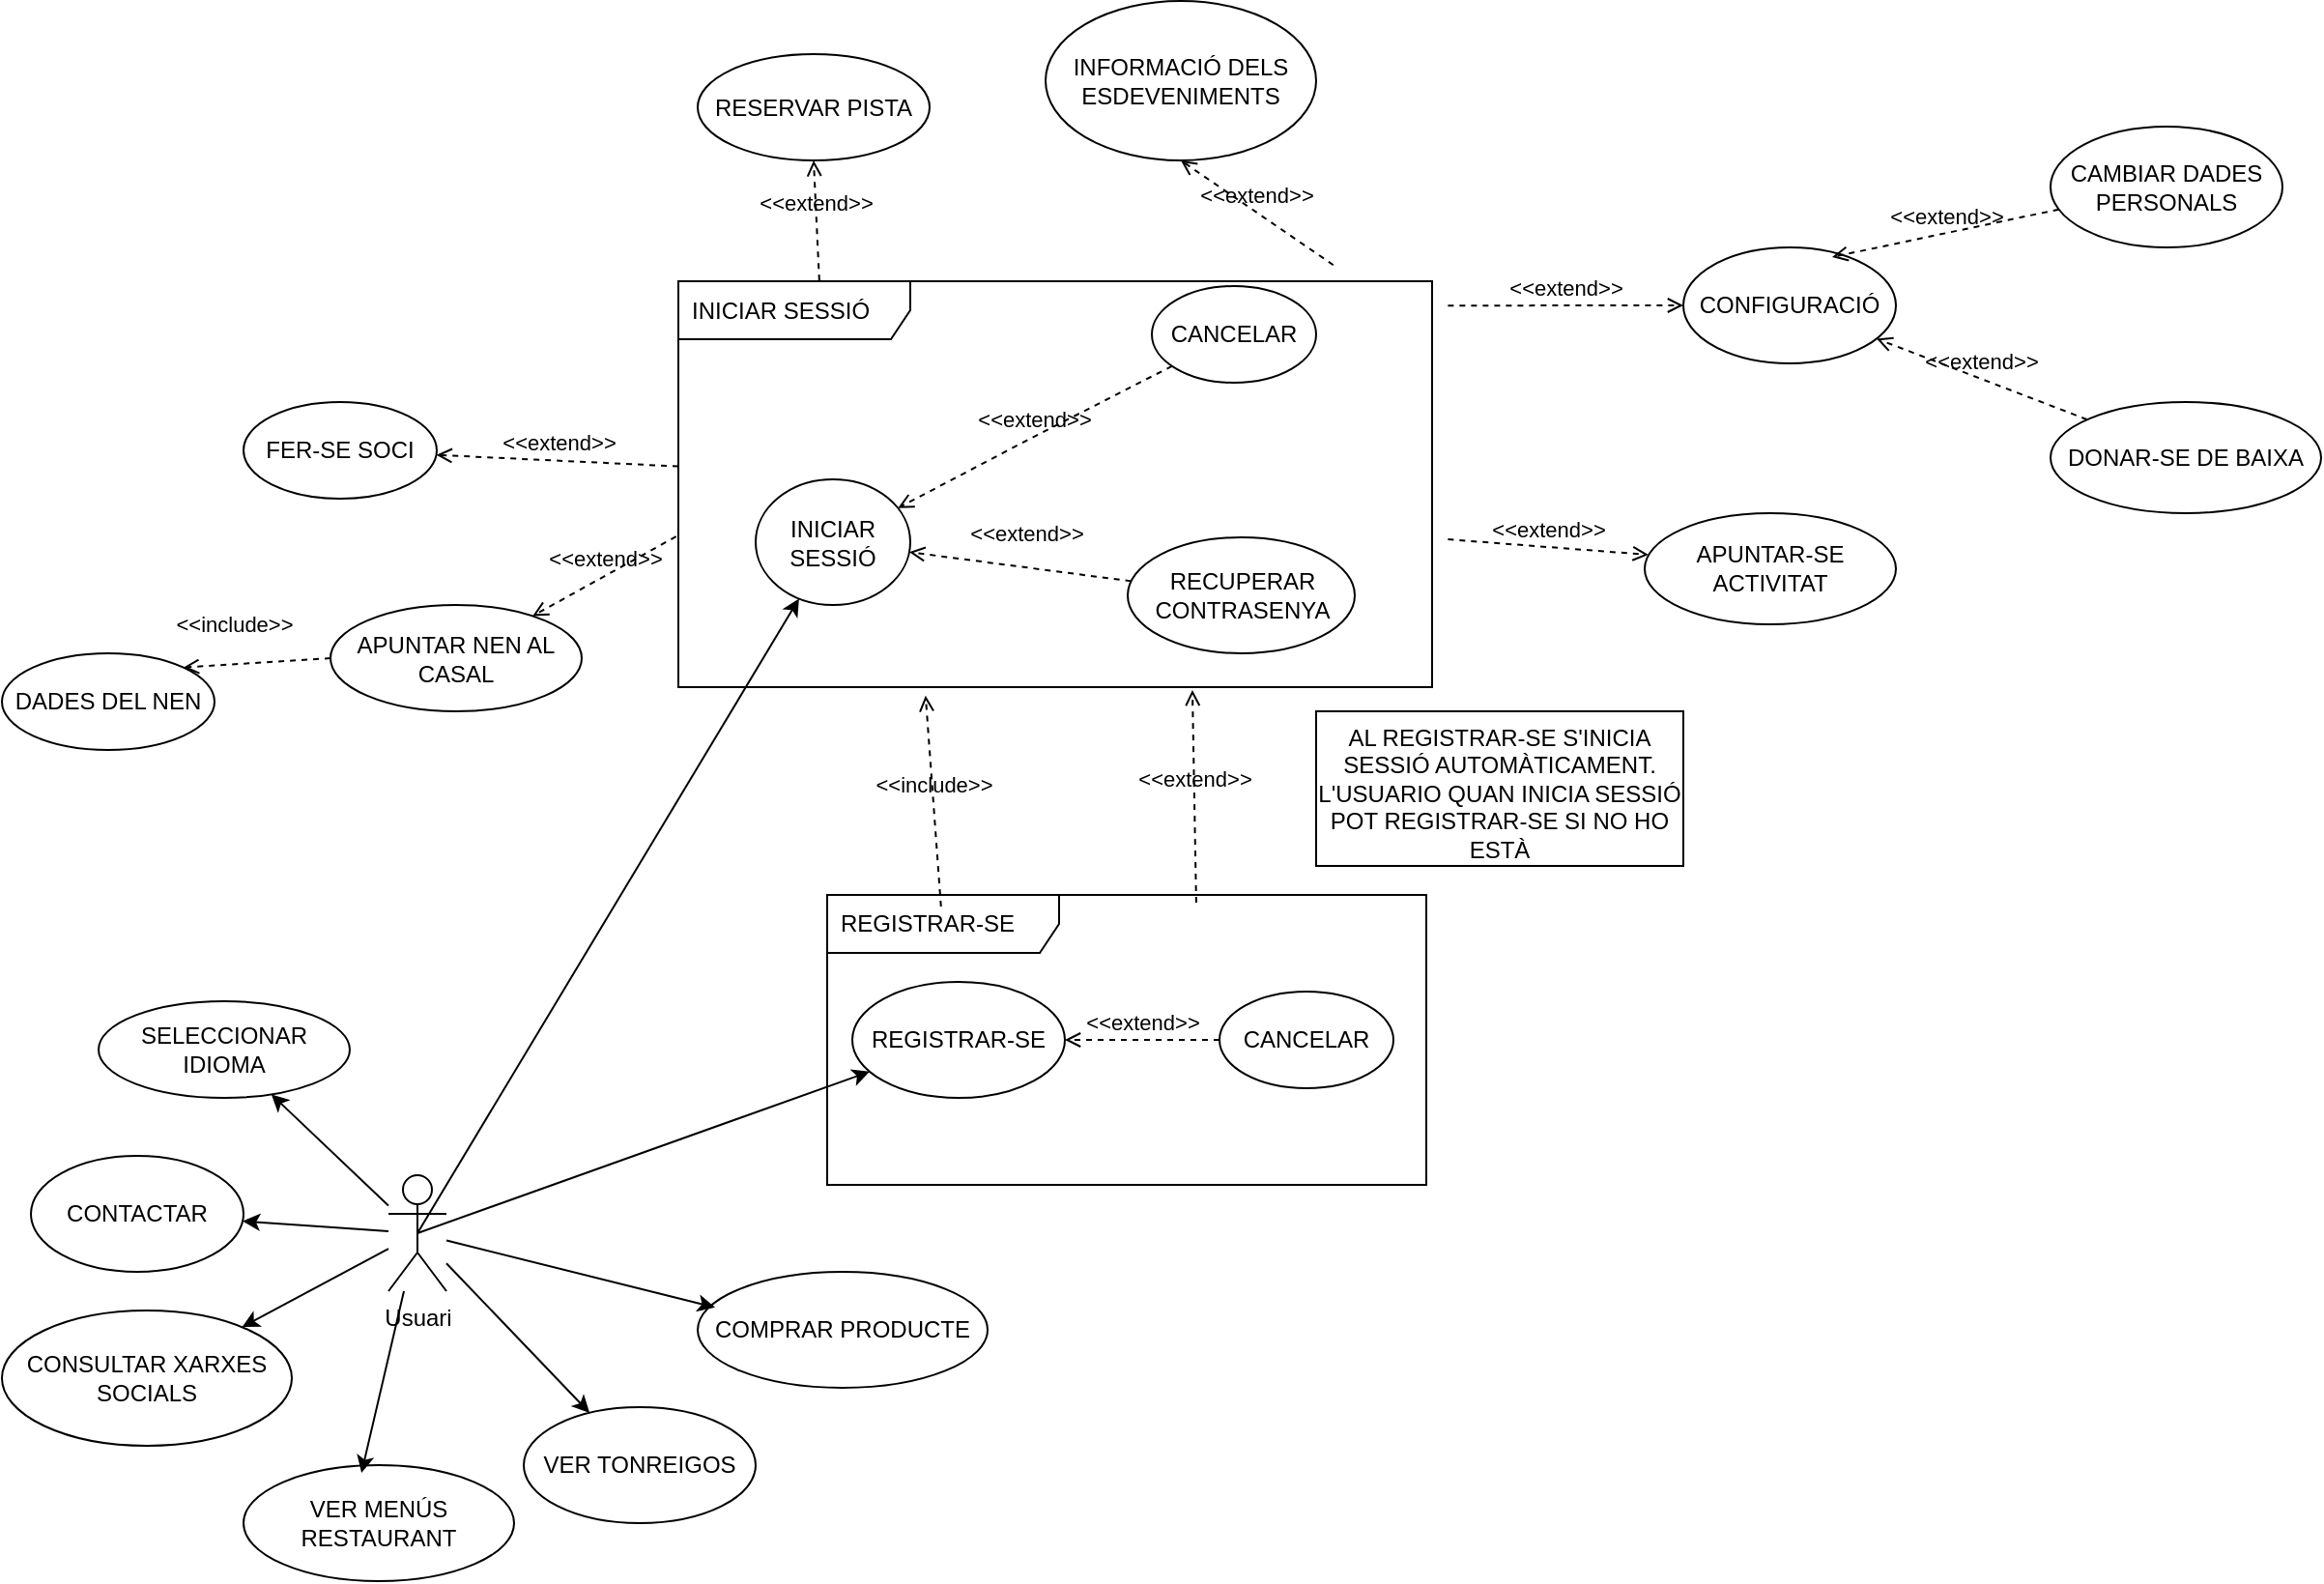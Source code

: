 <mxfile version="13.9.9" type="device"><diagram id="WHc8OKJB5yLIvxWB12UF" name="Page-1"><mxGraphModel dx="1002" dy="581" grid="1" gridSize="10" guides="1" tooltips="1" connect="1" arrows="1" fold="1" page="1" pageScale="1" pageWidth="1654" pageHeight="2336" math="0" shadow="0"><root><mxCell id="0"/><mxCell id="1" parent="0"/><mxCell id="34-Kut4DQkD3OxWqrvFL-1" value="&lt;div&gt;Usuari&lt;/div&gt;" style="shape=umlActor;verticalLabelPosition=bottom;verticalAlign=top;html=1;outlineConnect=0;" parent="1" vertex="1"><mxGeometry x="290" y="850" width="30" height="60" as="geometry"/></mxCell><mxCell id="34-Kut4DQkD3OxWqrvFL-8" value="&lt;div&gt;SELECCIONAR&lt;/div&gt;&lt;div&gt;IDIOMA&lt;br&gt;&lt;/div&gt;" style="ellipse;whiteSpace=wrap;html=1;" parent="1" vertex="1"><mxGeometry x="140" y="760" width="130" height="50" as="geometry"/></mxCell><mxCell id="34-Kut4DQkD3OxWqrvFL-9" value="" style="endArrow=classic;html=1;" parent="1" source="34-Kut4DQkD3OxWqrvFL-1" target="34-Kut4DQkD3OxWqrvFL-8" edge="1"><mxGeometry width="50" height="50" relative="1" as="geometry"><mxPoint x="330" y="860" as="sourcePoint"/><mxPoint x="380" y="810" as="targetPoint"/></mxGeometry></mxCell><mxCell id="34-Kut4DQkD3OxWqrvFL-10" value="&lt;div&gt;INICIAR SESSIÓ&lt;/div&gt;" style="ellipse;whiteSpace=wrap;html=1;" parent="1" vertex="1"><mxGeometry x="480" y="490" width="80" height="65" as="geometry"/></mxCell><mxCell id="34-Kut4DQkD3OxWqrvFL-11" value="" style="endArrow=classic;html=1;exitX=0.5;exitY=0.5;exitDx=0;exitDy=0;exitPerimeter=0;" parent="1" source="34-Kut4DQkD3OxWqrvFL-1" target="34-Kut4DQkD3OxWqrvFL-10" edge="1"><mxGeometry width="50" height="50" relative="1" as="geometry"><mxPoint x="330" y="860" as="sourcePoint"/><mxPoint x="380" y="810" as="targetPoint"/></mxGeometry></mxCell><mxCell id="34-Kut4DQkD3OxWqrvFL-13" value="&lt;div&gt;INICIAR SESSIÓ&lt;br&gt;&lt;/div&gt;" style="shape=umlFrame;whiteSpace=wrap;html=1;width=120;height=30;boundedLbl=1;verticalAlign=middle;align=left;spacingLeft=5;" parent="1" vertex="1"><mxGeometry x="440" y="387.5" width="390" height="210" as="geometry"/></mxCell><mxCell id="34-Kut4DQkD3OxWqrvFL-14" value="CANCELAR" style="ellipse;whiteSpace=wrap;html=1;" parent="1" vertex="1"><mxGeometry x="685" y="390" width="85" height="50" as="geometry"/></mxCell><mxCell id="34-Kut4DQkD3OxWqrvFL-19" value="&lt;div&gt;RECUPERAR&lt;/div&gt;&lt;div&gt;CONTRASENYA&lt;br&gt;&lt;/div&gt;" style="ellipse;whiteSpace=wrap;html=1;" parent="1" vertex="1"><mxGeometry x="672.5" y="520" width="117.5" height="60" as="geometry"/></mxCell><mxCell id="34-Kut4DQkD3OxWqrvFL-23" value="&lt;div&gt;REGISTRAR-SE&lt;/div&gt;" style="ellipse;whiteSpace=wrap;html=1;" parent="1" vertex="1"><mxGeometry x="530" y="750" width="110" height="60" as="geometry"/></mxCell><mxCell id="34-Kut4DQkD3OxWqrvFL-24" value="" style="endArrow=classic;html=1;exitX=0.5;exitY=0.5;exitDx=0;exitDy=0;exitPerimeter=0;" parent="1" source="34-Kut4DQkD3OxWqrvFL-1" target="34-Kut4DQkD3OxWqrvFL-23" edge="1"><mxGeometry width="50" height="50" relative="1" as="geometry"><mxPoint x="520" y="870" as="sourcePoint"/><mxPoint x="570" y="820" as="targetPoint"/></mxGeometry></mxCell><mxCell id="34-Kut4DQkD3OxWqrvFL-25" value="&lt;div&gt;CANCELAR&lt;/div&gt;" style="ellipse;whiteSpace=wrap;html=1;" parent="1" vertex="1"><mxGeometry x="720" y="755" width="90" height="50" as="geometry"/></mxCell><mxCell id="34-Kut4DQkD3OxWqrvFL-27" value="REGISTRAR-SE" style="shape=umlFrame;whiteSpace=wrap;html=1;width=120;height=30;boundedLbl=1;verticalAlign=middle;align=left;spacingLeft=5;" parent="1" vertex="1"><mxGeometry x="517" y="705" width="310" height="150" as="geometry"/></mxCell><mxCell id="fA4ELV612YrSZAnw4zwC-3" value="FER-SE SOCI" style="ellipse;whiteSpace=wrap;html=1;" parent="1" vertex="1"><mxGeometry x="215" y="450" width="100" height="50" as="geometry"/></mxCell><mxCell id="fA4ELV612YrSZAnw4zwC-8" value="&amp;lt;&amp;lt;extend&amp;gt;&amp;gt;" style="html=1;verticalAlign=bottom;labelBackgroundColor=none;endArrow=open;endFill=0;dashed=1;" parent="1" source="34-Kut4DQkD3OxWqrvFL-13" target="fA4ELV612YrSZAnw4zwC-3" edge="1"><mxGeometry width="160" relative="1" as="geometry"><mxPoint x="400" y="600" as="sourcePoint"/><mxPoint x="510" y="640" as="targetPoint"/></mxGeometry></mxCell><mxCell id="fA4ELV612YrSZAnw4zwC-11" value="APUNTAR NEN AL CASAL" style="ellipse;whiteSpace=wrap;html=1;" parent="1" vertex="1"><mxGeometry x="260" y="555" width="130" height="55" as="geometry"/></mxCell><mxCell id="fA4ELV612YrSZAnw4zwC-12" value="&amp;lt;&amp;lt;extend&amp;gt;&amp;gt;" style="html=1;verticalAlign=bottom;labelBackgroundColor=none;endArrow=open;endFill=0;dashed=1;exitX=-0.003;exitY=0.629;exitDx=0;exitDy=0;exitPerimeter=0;" parent="1" source="34-Kut4DQkD3OxWqrvFL-13" target="fA4ELV612YrSZAnw4zwC-11" edge="1"><mxGeometry width="160" relative="1" as="geometry"><mxPoint x="410" y="480" as="sourcePoint"/><mxPoint x="570" y="480" as="targetPoint"/></mxGeometry></mxCell><mxCell id="fA4ELV612YrSZAnw4zwC-13" value="&amp;lt;&amp;lt;extend&amp;gt;&amp;gt;" style="html=1;verticalAlign=bottom;labelBackgroundColor=none;endArrow=open;endFill=0;dashed=1;" parent="1" source="34-Kut4DQkD3OxWqrvFL-14" target="34-Kut4DQkD3OxWqrvFL-10" edge="1"><mxGeometry width="160" relative="1" as="geometry"><mxPoint x="410" y="570" as="sourcePoint"/><mxPoint x="570" y="570" as="targetPoint"/><Array as="points"><mxPoint x="620" y="470"/></Array></mxGeometry></mxCell><mxCell id="fA4ELV612YrSZAnw4zwC-14" value="&amp;lt;&amp;lt;extend&amp;gt;&amp;gt;" style="html=1;verticalAlign=bottom;labelBackgroundColor=none;endArrow=open;endFill=0;dashed=1;" parent="1" source="34-Kut4DQkD3OxWqrvFL-19" target="34-Kut4DQkD3OxWqrvFL-10" edge="1"><mxGeometry x="-0.036" y="-8" width="160" relative="1" as="geometry"><mxPoint x="670" y="600" as="sourcePoint"/><mxPoint x="570" y="570" as="targetPoint"/><mxPoint as="offset"/></mxGeometry></mxCell><mxCell id="fA4ELV612YrSZAnw4zwC-16" value="&amp;lt;&amp;lt;extend&amp;gt;&amp;gt;" style="html=1;verticalAlign=bottom;labelBackgroundColor=none;endArrow=open;endFill=0;dashed=1;" parent="1" source="34-Kut4DQkD3OxWqrvFL-25" target="34-Kut4DQkD3OxWqrvFL-23" edge="1"><mxGeometry width="160" relative="1" as="geometry"><mxPoint x="370" y="810" as="sourcePoint"/><mxPoint x="530" y="810" as="targetPoint"/></mxGeometry></mxCell><mxCell id="fA4ELV612YrSZAnw4zwC-17" value="&amp;lt;&amp;lt;include&amp;gt;&amp;gt;" style="html=1;verticalAlign=bottom;labelBackgroundColor=none;endArrow=open;endFill=0;dashed=1;entryX=0.328;entryY=1.021;entryDx=0;entryDy=0;entryPerimeter=0;exitX=0.19;exitY=0.04;exitDx=0;exitDy=0;exitPerimeter=0;" parent="1" source="34-Kut4DQkD3OxWqrvFL-27" target="34-Kut4DQkD3OxWqrvFL-13" edge="1"><mxGeometry width="160" relative="1" as="geometry"><mxPoint x="400" y="640" as="sourcePoint"/><mxPoint x="560" y="640" as="targetPoint"/></mxGeometry></mxCell><mxCell id="fA4ELV612YrSZAnw4zwC-18" value="&amp;lt;&amp;lt;extend&amp;gt;&amp;gt;" style="html=1;verticalAlign=bottom;labelBackgroundColor=none;endArrow=open;endFill=0;dashed=1;entryX=0.682;entryY=1.007;entryDx=0;entryDy=0;entryPerimeter=0;exitX=0.616;exitY=0.027;exitDx=0;exitDy=0;exitPerimeter=0;" parent="1" source="34-Kut4DQkD3OxWqrvFL-27" target="34-Kut4DQkD3OxWqrvFL-13" edge="1"><mxGeometry width="160" relative="1" as="geometry"><mxPoint x="710" y="640" as="sourcePoint"/><mxPoint x="560" y="640" as="targetPoint"/></mxGeometry></mxCell><mxCell id="fA4ELV612YrSZAnw4zwC-20" value="&lt;div&gt;AL REGISTRAR-SE S'INICIA SESSIÓ AUTOMÀTICAMENT.&lt;/div&gt;&lt;div&gt;L'USUARIO QUAN INICIA SESSIÓ POT REGISTRAR-SE SI NO HO ESTÀ&lt;br&gt; &lt;/div&gt;" style="shape=note2;boundedLbl=1;whiteSpace=wrap;html=1;size=0;verticalAlign=top;align=center;" parent="1" vertex="1"><mxGeometry x="770" y="610" width="190" height="80" as="geometry"/></mxCell><mxCell id="fA4ELV612YrSZAnw4zwC-22" value="CONTACTAR" style="ellipse;whiteSpace=wrap;html=1;" parent="1" vertex="1"><mxGeometry x="105" y="840" width="110" height="60" as="geometry"/></mxCell><mxCell id="fA4ELV612YrSZAnw4zwC-23" value="CONFIGURACIÓ" style="ellipse;whiteSpace=wrap;html=1;" parent="1" vertex="1"><mxGeometry x="960" y="370" width="110" height="60" as="geometry"/></mxCell><mxCell id="fA4ELV612YrSZAnw4zwC-24" value="&amp;lt;&amp;lt;extend&amp;gt;&amp;gt;" style="html=1;verticalAlign=bottom;labelBackgroundColor=none;endArrow=open;endFill=0;dashed=1;exitX=1.021;exitY=0.06;exitDx=0;exitDy=0;exitPerimeter=0;" parent="1" source="34-Kut4DQkD3OxWqrvFL-13" target="fA4ELV612YrSZAnw4zwC-23" edge="1"><mxGeometry width="160" relative="1" as="geometry"><mxPoint x="660" y="570" as="sourcePoint"/><mxPoint x="820" y="570" as="targetPoint"/></mxGeometry></mxCell><mxCell id="fA4ELV612YrSZAnw4zwC-26" value="" style="endArrow=classic;html=1;" parent="1" source="34-Kut4DQkD3OxWqrvFL-1" target="fA4ELV612YrSZAnw4zwC-22" edge="1"><mxGeometry width="50" height="50" relative="1" as="geometry"><mxPoint x="430" y="860" as="sourcePoint"/><mxPoint x="480" y="810" as="targetPoint"/></mxGeometry></mxCell><mxCell id="fA4ELV612YrSZAnw4zwC-27" value="CONSULTAR XARXES SOCIALS" style="ellipse;whiteSpace=wrap;html=1;" parent="1" vertex="1"><mxGeometry x="90" y="920" width="150" height="70" as="geometry"/></mxCell><mxCell id="fA4ELV612YrSZAnw4zwC-28" value="" style="endArrow=classic;html=1;" parent="1" source="34-Kut4DQkD3OxWqrvFL-1" target="fA4ELV612YrSZAnw4zwC-27" edge="1"><mxGeometry width="50" height="50" relative="1" as="geometry"><mxPoint x="430" y="900" as="sourcePoint"/><mxPoint x="480" y="850" as="targetPoint"/></mxGeometry></mxCell><mxCell id="fA4ELV612YrSZAnw4zwC-29" value="VER MENÚS RESTAURANT" style="ellipse;whiteSpace=wrap;html=1;" parent="1" vertex="1"><mxGeometry x="215" y="1000" width="140" height="60" as="geometry"/></mxCell><mxCell id="fA4ELV612YrSZAnw4zwC-30" value="" style="endArrow=classic;html=1;entryX=0.436;entryY=0.067;entryDx=0;entryDy=0;entryPerimeter=0;" parent="1" source="34-Kut4DQkD3OxWqrvFL-1" target="fA4ELV612YrSZAnw4zwC-29" edge="1"><mxGeometry width="50" height="50" relative="1" as="geometry"><mxPoint x="430" y="940" as="sourcePoint"/><mxPoint x="480" y="890" as="targetPoint"/></mxGeometry></mxCell><mxCell id="fA4ELV612YrSZAnw4zwC-31" value="CAMBIAR DADES PERSONALS" style="ellipse;whiteSpace=wrap;html=1;" parent="1" vertex="1"><mxGeometry x="1150" y="307.5" width="120" height="62.5" as="geometry"/></mxCell><mxCell id="fA4ELV612YrSZAnw4zwC-33" value="&amp;lt;&amp;lt;extend&amp;gt;&amp;gt;" style="html=1;verticalAlign=bottom;labelBackgroundColor=none;endArrow=open;endFill=0;dashed=1;entryX=0.7;entryY=0.083;entryDx=0;entryDy=0;entryPerimeter=0;" parent="1" source="fA4ELV612YrSZAnw4zwC-31" target="fA4ELV612YrSZAnw4zwC-23" edge="1"><mxGeometry width="160" relative="1" as="geometry"><mxPoint x="1010" y="460" as="sourcePoint"/><mxPoint x="1170" y="460" as="targetPoint"/></mxGeometry></mxCell><mxCell id="fA4ELV612YrSZAnw4zwC-35" value="DONAR-SE DE BAIXA" style="ellipse;whiteSpace=wrap;html=1;" parent="1" vertex="1"><mxGeometry x="1150" y="450" width="140" height="57.5" as="geometry"/></mxCell><mxCell id="fA4ELV612YrSZAnw4zwC-36" value="&amp;lt;&amp;lt;extend&amp;gt;&amp;gt;" style="html=1;verticalAlign=bottom;labelBackgroundColor=none;endArrow=open;endFill=0;dashed=1;" parent="1" source="fA4ELV612YrSZAnw4zwC-35" target="fA4ELV612YrSZAnw4zwC-23" edge="1"><mxGeometry width="160" relative="1" as="geometry"><mxPoint x="990" y="450" as="sourcePoint"/><mxPoint x="1150" y="450" as="targetPoint"/></mxGeometry></mxCell><mxCell id="fA4ELV612YrSZAnw4zwC-37" value="VER TONREIGOS" style="ellipse;whiteSpace=wrap;html=1;" parent="1" vertex="1"><mxGeometry x="360" y="970" width="120" height="60" as="geometry"/></mxCell><mxCell id="fA4ELV612YrSZAnw4zwC-38" value="" style="endArrow=classic;html=1;" parent="1" source="34-Kut4DQkD3OxWqrvFL-1" target="fA4ELV612YrSZAnw4zwC-37" edge="1"><mxGeometry width="50" height="50" relative="1" as="geometry"><mxPoint x="440" y="930" as="sourcePoint"/><mxPoint x="490" y="880" as="targetPoint"/></mxGeometry></mxCell><mxCell id="fA4ELV612YrSZAnw4zwC-39" value="DADES DEL NEN" style="ellipse;whiteSpace=wrap;html=1;" parent="1" vertex="1"><mxGeometry x="90" y="580" width="110" height="50" as="geometry"/></mxCell><mxCell id="fA4ELV612YrSZAnw4zwC-40" value="&amp;lt;&amp;lt;include&amp;gt;&amp;gt;" style="html=1;verticalAlign=bottom;labelBackgroundColor=none;endArrow=open;endFill=0;dashed=1;exitX=0;exitY=0.5;exitDx=0;exitDy=0;entryX=1;entryY=0;entryDx=0;entryDy=0;" parent="1" source="fA4ELV612YrSZAnw4zwC-11" target="fA4ELV612YrSZAnw4zwC-39" edge="1"><mxGeometry x="0.298" y="-11" width="160" relative="1" as="geometry"><mxPoint x="220" y="460" as="sourcePoint"/><mxPoint x="380" y="460" as="targetPoint"/><mxPoint y="-1" as="offset"/></mxGeometry></mxCell><mxCell id="fA4ELV612YrSZAnw4zwC-41" value="APUNTAR-SE ACTIVITAT" style="ellipse;whiteSpace=wrap;html=1;" parent="1" vertex="1"><mxGeometry x="940" y="507.5" width="130" height="57.5" as="geometry"/></mxCell><mxCell id="fA4ELV612YrSZAnw4zwC-42" value="&amp;lt;&amp;lt;extend&amp;gt;&amp;gt;" style="html=1;verticalAlign=bottom;labelBackgroundColor=none;endArrow=open;endFill=0;dashed=1;exitX=1.021;exitY=0.636;exitDx=0;exitDy=0;exitPerimeter=0;entryX=0.015;entryY=0.374;entryDx=0;entryDy=0;entryPerimeter=0;" parent="1" source="34-Kut4DQkD3OxWqrvFL-13" target="fA4ELV612YrSZAnw4zwC-41" edge="1"><mxGeometry width="160" relative="1" as="geometry"><mxPoint x="590" y="570" as="sourcePoint"/><mxPoint x="750" y="570" as="targetPoint"/></mxGeometry></mxCell><mxCell id="fA4ELV612YrSZAnw4zwC-43" value="RESERVAR PISTA" style="ellipse;whiteSpace=wrap;html=1;" parent="1" vertex="1"><mxGeometry x="450" y="270" width="120" height="55" as="geometry"/></mxCell><mxCell id="fA4ELV612YrSZAnw4zwC-44" value="&amp;lt;&amp;lt;extend&amp;gt;&amp;gt;" style="html=1;verticalAlign=bottom;labelBackgroundColor=none;endArrow=open;endFill=0;dashed=1;exitX=0.187;exitY=-0.002;exitDx=0;exitDy=0;exitPerimeter=0;entryX=0.5;entryY=1;entryDx=0;entryDy=0;" parent="1" source="34-Kut4DQkD3OxWqrvFL-13" target="fA4ELV612YrSZAnw4zwC-43" edge="1"><mxGeometry width="160" relative="1" as="geometry"><mxPoint x="500" y="500" as="sourcePoint"/><mxPoint x="660" y="500" as="targetPoint"/></mxGeometry></mxCell><mxCell id="fA4ELV612YrSZAnw4zwC-45" value="INFORMACIÓ DELS ESDEVENIMENTS " style="ellipse;whiteSpace=wrap;html=1;" parent="1" vertex="1"><mxGeometry x="630" y="242.5" width="140" height="82.5" as="geometry"/></mxCell><mxCell id="fA4ELV612YrSZAnw4zwC-46" value="&amp;lt;&amp;lt;extend&amp;gt;&amp;gt;" style="html=1;verticalAlign=bottom;labelBackgroundColor=none;endArrow=open;endFill=0;dashed=1;entryX=0.5;entryY=1;entryDx=0;entryDy=0;exitX=0.869;exitY=-0.04;exitDx=0;exitDy=0;exitPerimeter=0;" parent="1" source="34-Kut4DQkD3OxWqrvFL-13" target="fA4ELV612YrSZAnw4zwC-45" edge="1"><mxGeometry width="160" relative="1" as="geometry"><mxPoint x="690" y="460" as="sourcePoint"/><mxPoint x="850" y="460" as="targetPoint"/></mxGeometry></mxCell><mxCell id="fA4ELV612YrSZAnw4zwC-47" value="COMPRAR PRODUCTE" style="ellipse;whiteSpace=wrap;html=1;" parent="1" vertex="1"><mxGeometry x="450" y="900" width="150" height="60" as="geometry"/></mxCell><mxCell id="fA4ELV612YrSZAnw4zwC-48" value="" style="endArrow=classic;html=1;entryX=0.06;entryY=0.307;entryDx=0;entryDy=0;entryPerimeter=0;" parent="1" source="34-Kut4DQkD3OxWqrvFL-1" target="fA4ELV612YrSZAnw4zwC-47" edge="1"><mxGeometry width="50" height="50" relative="1" as="geometry"><mxPoint x="470" y="890" as="sourcePoint"/><mxPoint x="520" y="840" as="targetPoint"/></mxGeometry></mxCell></root></mxGraphModel></diagram></mxfile>